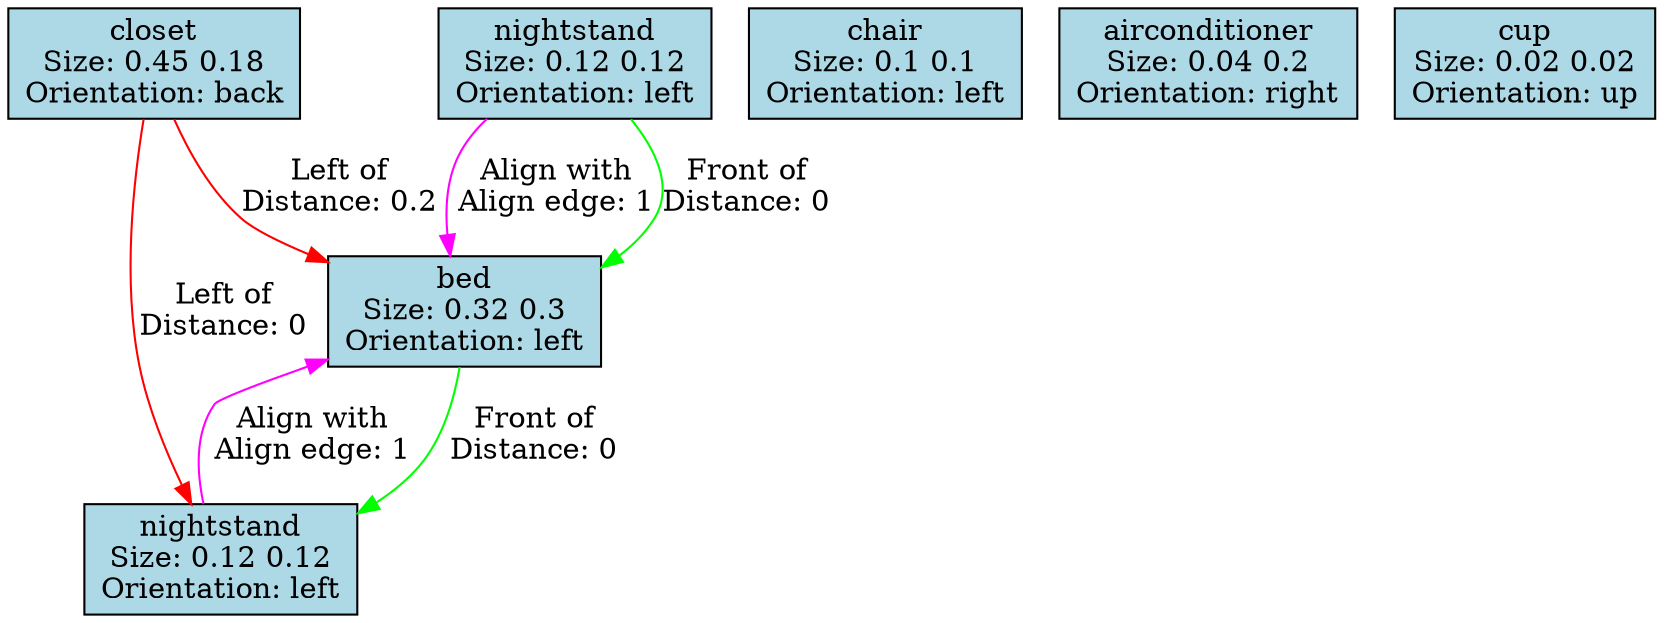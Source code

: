 digraph G {
0[label="bed\nSize: 0.32 0.3\nOrientation: left", shape=rect, style=filled, fillcolor="lightblue", width=0.32, height=0.3];
1[label="nightstand\nSize: 0.12 0.12\nOrientation: left", shape=rect, style=filled, fillcolor="lightblue", width=0.12, height=0.12];
2[label="nightstand\nSize: 0.12 0.12\nOrientation: left", shape=rect, style=filled, fillcolor="lightblue", width=0.12, height=0.12];
3[label="closet\nSize: 0.45 0.18\nOrientation: back", shape=rect, style=filled, fillcolor="lightblue", width=0.45, height=0.18];
4[label="chair\nSize: 0.1 0.1\nOrientation: left", shape=rect, style=filled, fillcolor="lightblue", width=0.1, height=0.1];
5[label="airconditioner\nSize: 0.04 0.2\nOrientation: right", shape=rect, style=filled, fillcolor="lightblue", width=0.04, height=0.2];
6[label="cup\nSize: 0.02 0.02\nOrientation: up", shape=rect, style=filled, fillcolor="lightblue", width=0.02, height=0.02];
0->2 [label="Front of\nDistance: 0\n", color="green"];
1->0 [label="Align with\nAlign edge: 1\n", color="magenta"];
1->0 [label="Front of\nDistance: 0\n", color="green"];
2->0 [label="Align with\nAlign edge: 1\n", color="magenta"];
3->0 [label="Left of\nDistance: 0.2\n", color="red"];
3->2 [label="Left of\nDistance: 0\n", color="red"];
}
